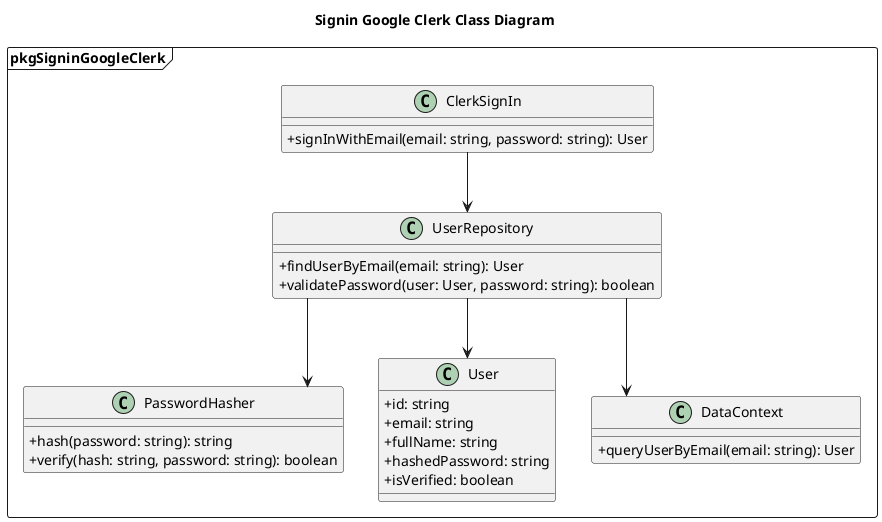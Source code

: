@startuml SigninByEmailClerk
Title Signin Google Clerk Class Diagram
skinparam classAttributeIconSize 0
skinparam linetype ortho
' Lớp chính xử lý sign-in
package pkgSigninGoogleClerk <<Frame>>{
    class ClerkSignIn {
    + signInWithEmail(email: string, password: string): User
    }

    class UserRepository {
    + findUserByEmail(email: string): User
    + validatePassword(user: User, password: string): boolean
    }

    class PasswordHasher {
    + hash(password: string): string
    + verify(hash: string, password: string): boolean
    }

    class User {
    + id: string
    + email: string
    + fullName: string
    + hashedPassword: string
    + isVerified: boolean
    }

    class DataContext {
    + queryUserByEmail(email: string): User
    }

    ' Relationships
    ClerkSignIn --> UserRepository
    UserRepository --> PasswordHasher
    UserRepository --> User
    UserRepository --> DataContext
}
@enduml
